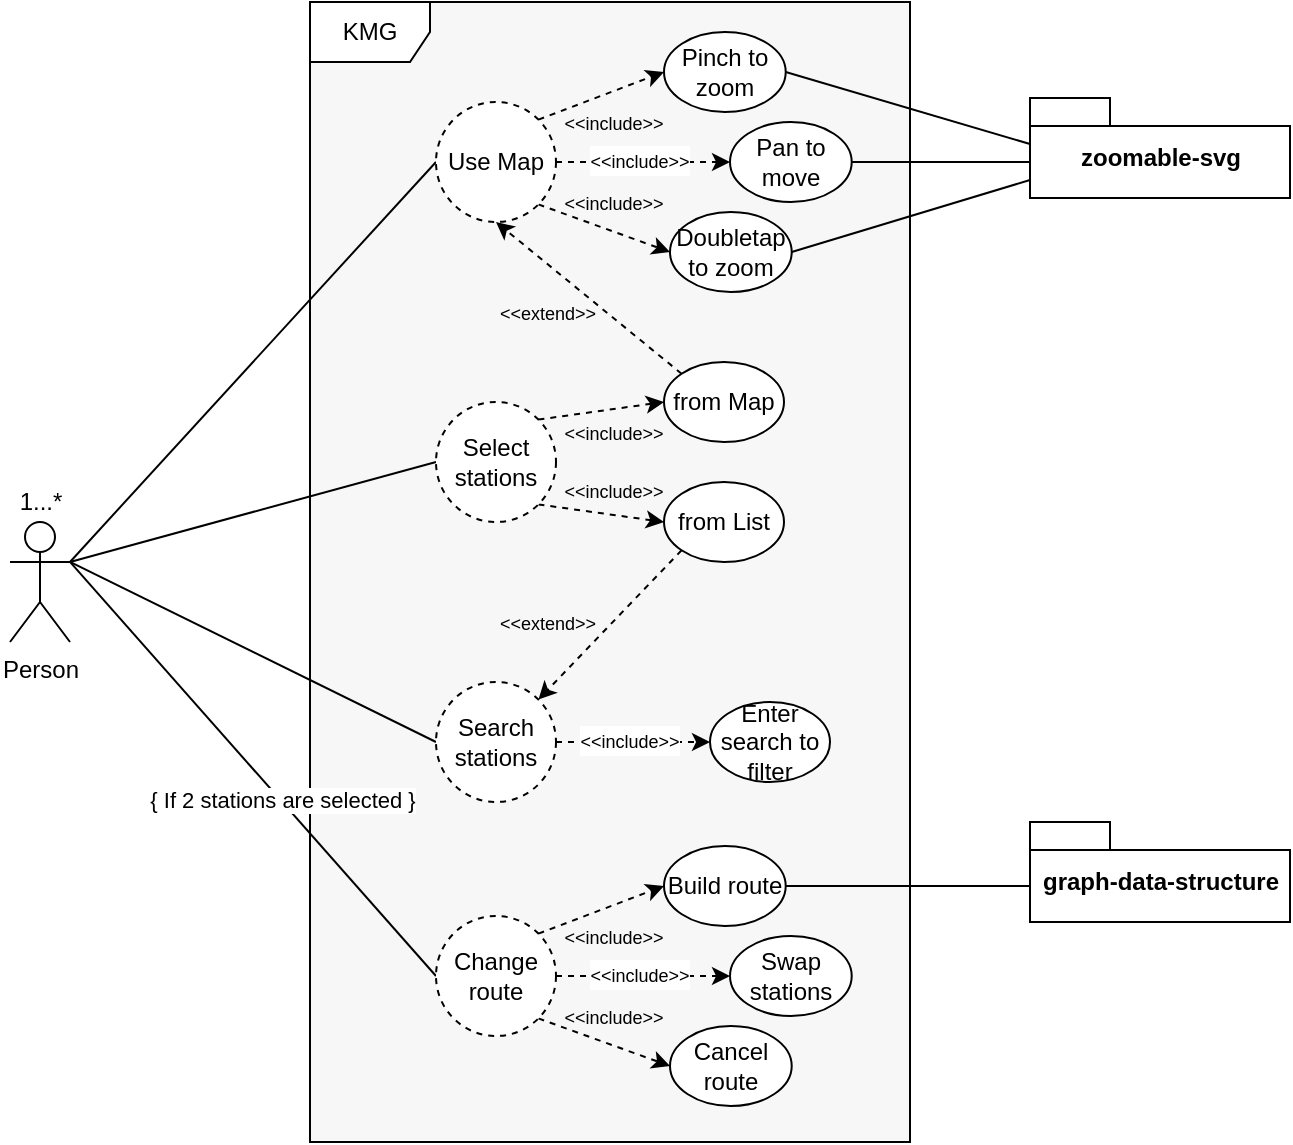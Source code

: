 <mxfile version="14.5.7" type="device"><diagram id="yojkrc3PgZRGz7iillul" name="Page-1"><mxGraphModel dx="1069" dy="624" grid="1" gridSize="10" guides="1" tooltips="1" connect="1" arrows="1" fold="1" page="1" pageScale="1" pageWidth="827" pageHeight="1169" math="0" shadow="0"><root><mxCell id="0"/><mxCell id="1" parent="0"/><mxCell id="1RqDz8-kJEFSVQL3Ynzs-1" value="KMG" style="shape=umlFrame;whiteSpace=wrap;html=1;swimlaneFillColor=#F7F7F7;" parent="1" vertex="1"><mxGeometry x="270" width="300" height="570" as="geometry"/></mxCell><mxCell id="1RqDz8-kJEFSVQL3Ynzs-13" style="edgeStyle=none;rounded=0;orthogonalLoop=1;jettySize=auto;html=1;exitX=1;exitY=0.333;exitDx=0;exitDy=0;exitPerimeter=0;entryX=0;entryY=0.5;entryDx=0;entryDy=0;endArrow=none;endFill=0;" parent="1" source="1RqDz8-kJEFSVQL3Ynzs-2" target="1RqDz8-kJEFSVQL3Ynzs-4" edge="1"><mxGeometry relative="1" as="geometry"/></mxCell><mxCell id="1RqDz8-kJEFSVQL3Ynzs-15" style="edgeStyle=none;rounded=0;orthogonalLoop=1;jettySize=auto;html=1;exitX=1;exitY=0.333;exitDx=0;exitDy=0;exitPerimeter=0;endArrow=none;endFill=0;entryX=0;entryY=0.5;entryDx=0;entryDy=0;" parent="1" source="1RqDz8-kJEFSVQL3Ynzs-2" target="1RqDz8-kJEFSVQL3Ynzs-21" edge="1"><mxGeometry relative="1" as="geometry"><mxPoint x="210" y="326" as="targetPoint"/></mxGeometry></mxCell><mxCell id="1RqDz8-kJEFSVQL3Ynzs-16" value="{ If 2 stations are selected }" style="edgeLabel;html=1;align=center;verticalAlign=middle;resizable=0;points=[];" parent="1RqDz8-kJEFSVQL3Ynzs-15" vertex="1" connectable="0"><mxGeometry x="0.147" y="1" relative="1" as="geometry"><mxPoint y="1" as="offset"/></mxGeometry></mxCell><mxCell id="1RqDz8-kJEFSVQL3Ynzs-40" style="edgeStyle=none;rounded=0;orthogonalLoop=1;jettySize=auto;html=1;exitX=1;exitY=0.333;exitDx=0;exitDy=0;exitPerimeter=0;entryX=0;entryY=0.5;entryDx=0;entryDy=0;endArrow=none;endFill=0;" parent="1" source="1RqDz8-kJEFSVQL3Ynzs-2" target="1RqDz8-kJEFSVQL3Ynzs-30" edge="1"><mxGeometry relative="1" as="geometry"/></mxCell><mxCell id="1RqDz8-kJEFSVQL3Ynzs-53" style="edgeStyle=none;rounded=0;orthogonalLoop=1;jettySize=auto;html=1;exitX=1;exitY=0.333;exitDx=0;exitDy=0;exitPerimeter=0;entryX=0;entryY=0.5;entryDx=0;entryDy=0;endArrow=none;endFill=0;" parent="1" source="1RqDz8-kJEFSVQL3Ynzs-2" target="1RqDz8-kJEFSVQL3Ynzs-48" edge="1"><mxGeometry relative="1" as="geometry"/></mxCell><mxCell id="1RqDz8-kJEFSVQL3Ynzs-2" value="Person" style="shape=umlActor;verticalLabelPosition=bottom;verticalAlign=top;html=1;" parent="1" vertex="1"><mxGeometry x="120" y="260" width="30" height="60" as="geometry"/></mxCell><mxCell id="1RqDz8-kJEFSVQL3Ynzs-17" style="edgeStyle=none;rounded=0;orthogonalLoop=1;jettySize=auto;html=1;exitX=0;exitY=0;exitDx=0;exitDy=32;exitPerimeter=0;endArrow=none;endFill=0;" parent="1" source="1RqDz8-kJEFSVQL3Ynzs-3" target="1RqDz8-kJEFSVQL3Ynzs-14" edge="1"><mxGeometry relative="1" as="geometry"/></mxCell><mxCell id="1RqDz8-kJEFSVQL3Ynzs-3" value="graph-data-structure" style="shape=folder;fontStyle=1;spacingTop=10;tabWidth=40;tabHeight=14;tabPosition=left;html=1;" parent="1" vertex="1"><mxGeometry x="630" y="410" width="130" height="50" as="geometry"/></mxCell><mxCell id="1RqDz8-kJEFSVQL3Ynzs-7" style="rounded=0;orthogonalLoop=1;jettySize=auto;html=1;exitX=1;exitY=0;exitDx=0;exitDy=0;entryX=0;entryY=0.5;entryDx=0;entryDy=0;dashed=1;" parent="1" source="1RqDz8-kJEFSVQL3Ynzs-4" target="1RqDz8-kJEFSVQL3Ynzs-5" edge="1"><mxGeometry relative="1" as="geometry"/></mxCell><mxCell id="1RqDz8-kJEFSVQL3Ynzs-8" style="rounded=0;orthogonalLoop=1;jettySize=auto;html=1;exitX=1;exitY=1;exitDx=0;exitDy=0;entryX=0;entryY=0.5;entryDx=0;entryDy=0;dashed=1;" parent="1" source="1RqDz8-kJEFSVQL3Ynzs-4" target="1RqDz8-kJEFSVQL3Ynzs-6" edge="1"><mxGeometry relative="1" as="geometry"/></mxCell><mxCell id="1RqDz8-kJEFSVQL3Ynzs-4" value="Select stations" style="ellipse;whiteSpace=wrap;html=1;dashed=1;" parent="1" vertex="1"><mxGeometry x="333" y="200" width="60" height="60" as="geometry"/></mxCell><mxCell id="1RqDz8-kJEFSVQL3Ynzs-45" style="edgeStyle=none;rounded=0;orthogonalLoop=1;jettySize=auto;html=1;exitX=0;exitY=0;exitDx=0;exitDy=0;entryX=0.5;entryY=1;entryDx=0;entryDy=0;dashed=1;endArrow=classic;endFill=1;" parent="1" source="1RqDz8-kJEFSVQL3Ynzs-5" target="1RqDz8-kJEFSVQL3Ynzs-30" edge="1"><mxGeometry relative="1" as="geometry"/></mxCell><mxCell id="1RqDz8-kJEFSVQL3Ynzs-5" value="from Map" style="ellipse;whiteSpace=wrap;html=1;" parent="1" vertex="1"><mxGeometry x="447" y="180" width="60" height="40" as="geometry"/></mxCell><mxCell id="1RqDz8-kJEFSVQL3Ynzs-54" style="edgeStyle=none;rounded=0;orthogonalLoop=1;jettySize=auto;html=1;exitX=0;exitY=1;exitDx=0;exitDy=0;entryX=1;entryY=0;entryDx=0;entryDy=0;endArrow=classic;endFill=1;dashed=1;" parent="1" source="1RqDz8-kJEFSVQL3Ynzs-6" target="1RqDz8-kJEFSVQL3Ynzs-48" edge="1"><mxGeometry relative="1" as="geometry"/></mxCell><mxCell id="1RqDz8-kJEFSVQL3Ynzs-6" value="from List" style="ellipse;whiteSpace=wrap;html=1;" parent="1" vertex="1"><mxGeometry x="447" y="240" width="60" height="40" as="geometry"/></mxCell><mxCell id="1RqDz8-kJEFSVQL3Ynzs-11" value="&lt;font style=&quot;font-size: 9px&quot;&gt;&amp;lt;&amp;lt;include&amp;gt;&amp;gt;&lt;/font&gt;" style="text;html=1;strokeColor=none;fillColor=none;align=center;verticalAlign=middle;whiteSpace=wrap;rounded=0;" parent="1" vertex="1"><mxGeometry x="397" y="205" width="50" height="20" as="geometry"/></mxCell><mxCell id="1RqDz8-kJEFSVQL3Ynzs-12" value="&lt;font style=&quot;font-size: 9px&quot;&gt;&amp;lt;&amp;lt;include&amp;gt;&amp;gt;&lt;/font&gt;" style="text;html=1;strokeColor=none;fillColor=none;align=center;verticalAlign=middle;whiteSpace=wrap;rounded=0;" parent="1" vertex="1"><mxGeometry x="397" y="234" width="50" height="20" as="geometry"/></mxCell><mxCell id="1RqDz8-kJEFSVQL3Ynzs-14" value="Build route" style="ellipse;whiteSpace=wrap;html=1;" parent="1" vertex="1"><mxGeometry x="447" y="422" width="60.86" height="40" as="geometry"/></mxCell><mxCell id="1RqDz8-kJEFSVQL3Ynzs-22" style="edgeStyle=none;rounded=0;orthogonalLoop=1;jettySize=auto;html=1;exitX=1;exitY=0;exitDx=0;exitDy=0;entryX=0;entryY=0.5;entryDx=0;entryDy=0;dashed=1;endArrow=classic;endFill=1;" parent="1" source="1RqDz8-kJEFSVQL3Ynzs-21" target="1RqDz8-kJEFSVQL3Ynzs-14" edge="1"><mxGeometry relative="1" as="geometry"/></mxCell><mxCell id="1RqDz8-kJEFSVQL3Ynzs-25" style="edgeStyle=none;rounded=0;orthogonalLoop=1;jettySize=auto;html=1;exitX=1;exitY=0.5;exitDx=0;exitDy=0;entryX=0;entryY=0.5;entryDx=0;entryDy=0;dashed=1;endArrow=classic;endFill=1;" parent="1" source="1RqDz8-kJEFSVQL3Ynzs-21" target="1RqDz8-kJEFSVQL3Ynzs-23" edge="1"><mxGeometry relative="1" as="geometry"/></mxCell><mxCell id="1RqDz8-kJEFSVQL3Ynzs-26" style="edgeStyle=none;rounded=0;orthogonalLoop=1;jettySize=auto;html=1;exitX=1;exitY=1;exitDx=0;exitDy=0;entryX=0;entryY=0.5;entryDx=0;entryDy=0;dashed=1;endArrow=classic;endFill=1;" parent="1" source="1RqDz8-kJEFSVQL3Ynzs-21" target="1RqDz8-kJEFSVQL3Ynzs-24" edge="1"><mxGeometry relative="1" as="geometry"/></mxCell><mxCell id="1RqDz8-kJEFSVQL3Ynzs-21" value="Change route" style="ellipse;whiteSpace=wrap;html=1;dashed=1;" parent="1" vertex="1"><mxGeometry x="333" y="457" width="60" height="60" as="geometry"/></mxCell><mxCell id="1RqDz8-kJEFSVQL3Ynzs-23" value="Swap stations" style="ellipse;whiteSpace=wrap;html=1;" parent="1" vertex="1"><mxGeometry x="480" y="467" width="60.86" height="40" as="geometry"/></mxCell><mxCell id="1RqDz8-kJEFSVQL3Ynzs-24" value="Cancel route" style="ellipse;whiteSpace=wrap;html=1;" parent="1" vertex="1"><mxGeometry x="450" y="512" width="60.86" height="40" as="geometry"/></mxCell><mxCell id="1RqDz8-kJEFSVQL3Ynzs-27" value="&lt;font style=&quot;font-size: 9px&quot;&gt;&amp;lt;&amp;lt;include&amp;gt;&amp;gt;&lt;/font&gt;" style="text;html=1;strokeColor=none;fillColor=none;align=center;verticalAlign=middle;whiteSpace=wrap;rounded=0;labelBackgroundColor=#ffffff;" parent="1" vertex="1"><mxGeometry x="410" y="476" width="50" height="20" as="geometry"/></mxCell><mxCell id="1RqDz8-kJEFSVQL3Ynzs-28" value="&lt;font style=&quot;font-size: 9px&quot;&gt;&amp;lt;&amp;lt;include&amp;gt;&amp;gt;&lt;/font&gt;" style="text;html=1;strokeColor=none;fillColor=none;align=center;verticalAlign=middle;whiteSpace=wrap;rounded=0;" parent="1" vertex="1"><mxGeometry x="397" y="497" width="50" height="20" as="geometry"/></mxCell><mxCell id="1RqDz8-kJEFSVQL3Ynzs-29" value="&lt;font style=&quot;font-size: 9px&quot;&gt;&amp;lt;&amp;lt;include&amp;gt;&amp;gt;&lt;/font&gt;" style="text;html=1;strokeColor=none;fillColor=none;align=center;verticalAlign=middle;whiteSpace=wrap;rounded=0;" parent="1" vertex="1"><mxGeometry x="397" y="457" width="50" height="20" as="geometry"/></mxCell><mxCell id="1RqDz8-kJEFSVQL3Ynzs-37" style="edgeStyle=none;rounded=0;orthogonalLoop=1;jettySize=auto;html=1;exitX=1;exitY=0;exitDx=0;exitDy=0;entryX=0;entryY=0.5;entryDx=0;entryDy=0;dashed=1;endArrow=classic;endFill=1;" parent="1" source="1RqDz8-kJEFSVQL3Ynzs-30" target="1RqDz8-kJEFSVQL3Ynzs-32" edge="1"><mxGeometry relative="1" as="geometry"/></mxCell><mxCell id="1RqDz8-kJEFSVQL3Ynzs-38" style="edgeStyle=none;rounded=0;orthogonalLoop=1;jettySize=auto;html=1;exitX=1;exitY=0.5;exitDx=0;exitDy=0;dashed=1;endArrow=classic;endFill=1;" parent="1" source="1RqDz8-kJEFSVQL3Ynzs-30" target="1RqDz8-kJEFSVQL3Ynzs-34" edge="1"><mxGeometry relative="1" as="geometry"/></mxCell><mxCell id="1RqDz8-kJEFSVQL3Ynzs-39" style="edgeStyle=none;rounded=0;orthogonalLoop=1;jettySize=auto;html=1;exitX=1;exitY=1;exitDx=0;exitDy=0;entryX=0;entryY=0.5;entryDx=0;entryDy=0;dashed=1;endArrow=classic;endFill=1;" parent="1" source="1RqDz8-kJEFSVQL3Ynzs-30" target="1RqDz8-kJEFSVQL3Ynzs-36" edge="1"><mxGeometry relative="1" as="geometry"/></mxCell><mxCell id="1RqDz8-kJEFSVQL3Ynzs-30" value="Use Map" style="ellipse;whiteSpace=wrap;html=1;dashed=1;" parent="1" vertex="1"><mxGeometry x="333" y="50" width="60" height="60" as="geometry"/></mxCell><mxCell id="1RqDz8-kJEFSVQL3Ynzs-31" value="&lt;font style=&quot;font-size: 9px&quot;&gt;&amp;lt;&amp;lt;include&amp;gt;&amp;gt;&lt;/font&gt;" style="text;html=1;strokeColor=none;fillColor=none;align=center;verticalAlign=middle;whiteSpace=wrap;rounded=0;" parent="1" vertex="1"><mxGeometry x="397" y="50" width="50" height="20" as="geometry"/></mxCell><mxCell id="1RqDz8-kJEFSVQL3Ynzs-32" value="Pinch to zoom" style="ellipse;whiteSpace=wrap;html=1;" parent="1" vertex="1"><mxGeometry x="447" y="15" width="60.86" height="40" as="geometry"/></mxCell><mxCell id="1RqDz8-kJEFSVQL3Ynzs-33" value="&lt;font style=&quot;font-size: 9px&quot;&gt;&amp;lt;&amp;lt;include&amp;gt;&amp;gt;&lt;/font&gt;" style="text;html=1;strokeColor=none;fillColor=none;align=center;verticalAlign=middle;whiteSpace=wrap;rounded=0;labelBackgroundColor=#ffffff;" parent="1" vertex="1"><mxGeometry x="410" y="69" width="50" height="20" as="geometry"/></mxCell><mxCell id="1RqDz8-kJEFSVQL3Ynzs-34" value="Pan to move" style="ellipse;whiteSpace=wrap;html=1;" parent="1" vertex="1"><mxGeometry x="480" y="60" width="60.86" height="40" as="geometry"/></mxCell><mxCell id="1RqDz8-kJEFSVQL3Ynzs-35" value="&lt;font style=&quot;font-size: 9px&quot;&gt;&amp;lt;&amp;lt;include&amp;gt;&amp;gt;&lt;/font&gt;" style="text;html=1;strokeColor=none;fillColor=none;align=center;verticalAlign=middle;whiteSpace=wrap;rounded=0;" parent="1" vertex="1"><mxGeometry x="397" y="90" width="50" height="20" as="geometry"/></mxCell><mxCell id="1RqDz8-kJEFSVQL3Ynzs-36" value="Doubletap to zoom" style="ellipse;whiteSpace=wrap;html=1;" parent="1" vertex="1"><mxGeometry x="450" y="105" width="60.86" height="40" as="geometry"/></mxCell><mxCell id="1RqDz8-kJEFSVQL3Ynzs-44" value="1...*" style="text;html=1;align=center;verticalAlign=middle;resizable=0;points=[];autosize=1;" parent="1" vertex="1"><mxGeometry x="115" y="240" width="40" height="20" as="geometry"/></mxCell><mxCell id="1RqDz8-kJEFSVQL3Ynzs-46" value="&lt;font style=&quot;font-size: 9px&quot;&gt;&amp;lt;&amp;lt;extend&amp;gt;&amp;gt;&lt;/font&gt;" style="text;html=1;strokeColor=none;fillColor=none;align=center;verticalAlign=middle;whiteSpace=wrap;rounded=0;" parent="1" vertex="1"><mxGeometry x="364" y="145" width="50" height="20" as="geometry"/></mxCell><mxCell id="1RqDz8-kJEFSVQL3Ynzs-55" style="edgeStyle=none;rounded=0;orthogonalLoop=1;jettySize=auto;html=1;exitX=1;exitY=0.5;exitDx=0;exitDy=0;entryX=0;entryY=0.5;entryDx=0;entryDy=0;dashed=1;endArrow=classic;endFill=1;" parent="1" source="1RqDz8-kJEFSVQL3Ynzs-48" target="1RqDz8-kJEFSVQL3Ynzs-51" edge="1"><mxGeometry relative="1" as="geometry"/></mxCell><mxCell id="1RqDz8-kJEFSVQL3Ynzs-48" value="Search stations" style="ellipse;whiteSpace=wrap;html=1;dashed=1;" parent="1" vertex="1"><mxGeometry x="333" y="340" width="60" height="60" as="geometry"/></mxCell><mxCell id="1RqDz8-kJEFSVQL3Ynzs-50" value="&lt;font style=&quot;font-size: 9px&quot;&gt;&amp;lt;&amp;lt;include&amp;gt;&amp;gt;&lt;/font&gt;" style="text;html=1;strokeColor=none;fillColor=none;align=center;verticalAlign=middle;whiteSpace=wrap;rounded=0;labelBackgroundColor=#ffffff;" parent="1" vertex="1"><mxGeometry x="405" y="359" width="50" height="20" as="geometry"/></mxCell><mxCell id="1RqDz8-kJEFSVQL3Ynzs-51" value="Enter search to filter" style="ellipse;whiteSpace=wrap;html=1;" parent="1" vertex="1"><mxGeometry x="470" y="350" width="60" height="40" as="geometry"/></mxCell><mxCell id="1RqDz8-kJEFSVQL3Ynzs-56" value="&lt;font style=&quot;font-size: 9px&quot;&gt;&amp;lt;&amp;lt;extend&amp;gt;&amp;gt;&lt;/font&gt;" style="text;html=1;strokeColor=none;fillColor=none;align=center;verticalAlign=middle;whiteSpace=wrap;rounded=0;" parent="1" vertex="1"><mxGeometry x="364" y="300" width="50" height="20" as="geometry"/></mxCell><mxCell id="OIlAotJt3pVxBbJ0_xt7-2" style="rounded=0;orthogonalLoop=1;jettySize=auto;html=1;exitX=0;exitY=0;exitDx=0;exitDy=32;exitPerimeter=0;entryX=1;entryY=0.5;entryDx=0;entryDy=0;endArrow=none;endFill=0;" parent="1" source="OIlAotJt3pVxBbJ0_xt7-1" target="1RqDz8-kJEFSVQL3Ynzs-34" edge="1"><mxGeometry relative="1" as="geometry"/></mxCell><mxCell id="OIlAotJt3pVxBbJ0_xt7-3" style="edgeStyle=none;rounded=0;orthogonalLoop=1;jettySize=auto;html=1;exitX=0;exitY=0;exitDx=0;exitDy=23;exitPerimeter=0;entryX=1;entryY=0.5;entryDx=0;entryDy=0;endArrow=none;endFill=0;" parent="1" source="OIlAotJt3pVxBbJ0_xt7-1" target="1RqDz8-kJEFSVQL3Ynzs-32" edge="1"><mxGeometry relative="1" as="geometry"/></mxCell><mxCell id="OIlAotJt3pVxBbJ0_xt7-4" style="edgeStyle=none;rounded=0;orthogonalLoop=1;jettySize=auto;html=1;exitX=0;exitY=0;exitDx=0;exitDy=41;exitPerimeter=0;entryX=1;entryY=0.5;entryDx=0;entryDy=0;endArrow=none;endFill=0;" parent="1" source="OIlAotJt3pVxBbJ0_xt7-1" target="1RqDz8-kJEFSVQL3Ynzs-36" edge="1"><mxGeometry relative="1" as="geometry"/></mxCell><mxCell id="OIlAotJt3pVxBbJ0_xt7-1" value="zoomable-svg" style="shape=folder;fontStyle=1;spacingTop=10;tabWidth=40;tabHeight=14;tabPosition=left;html=1;" parent="1" vertex="1"><mxGeometry x="630" y="48" width="130" height="50" as="geometry"/></mxCell></root></mxGraphModel></diagram></mxfile>
